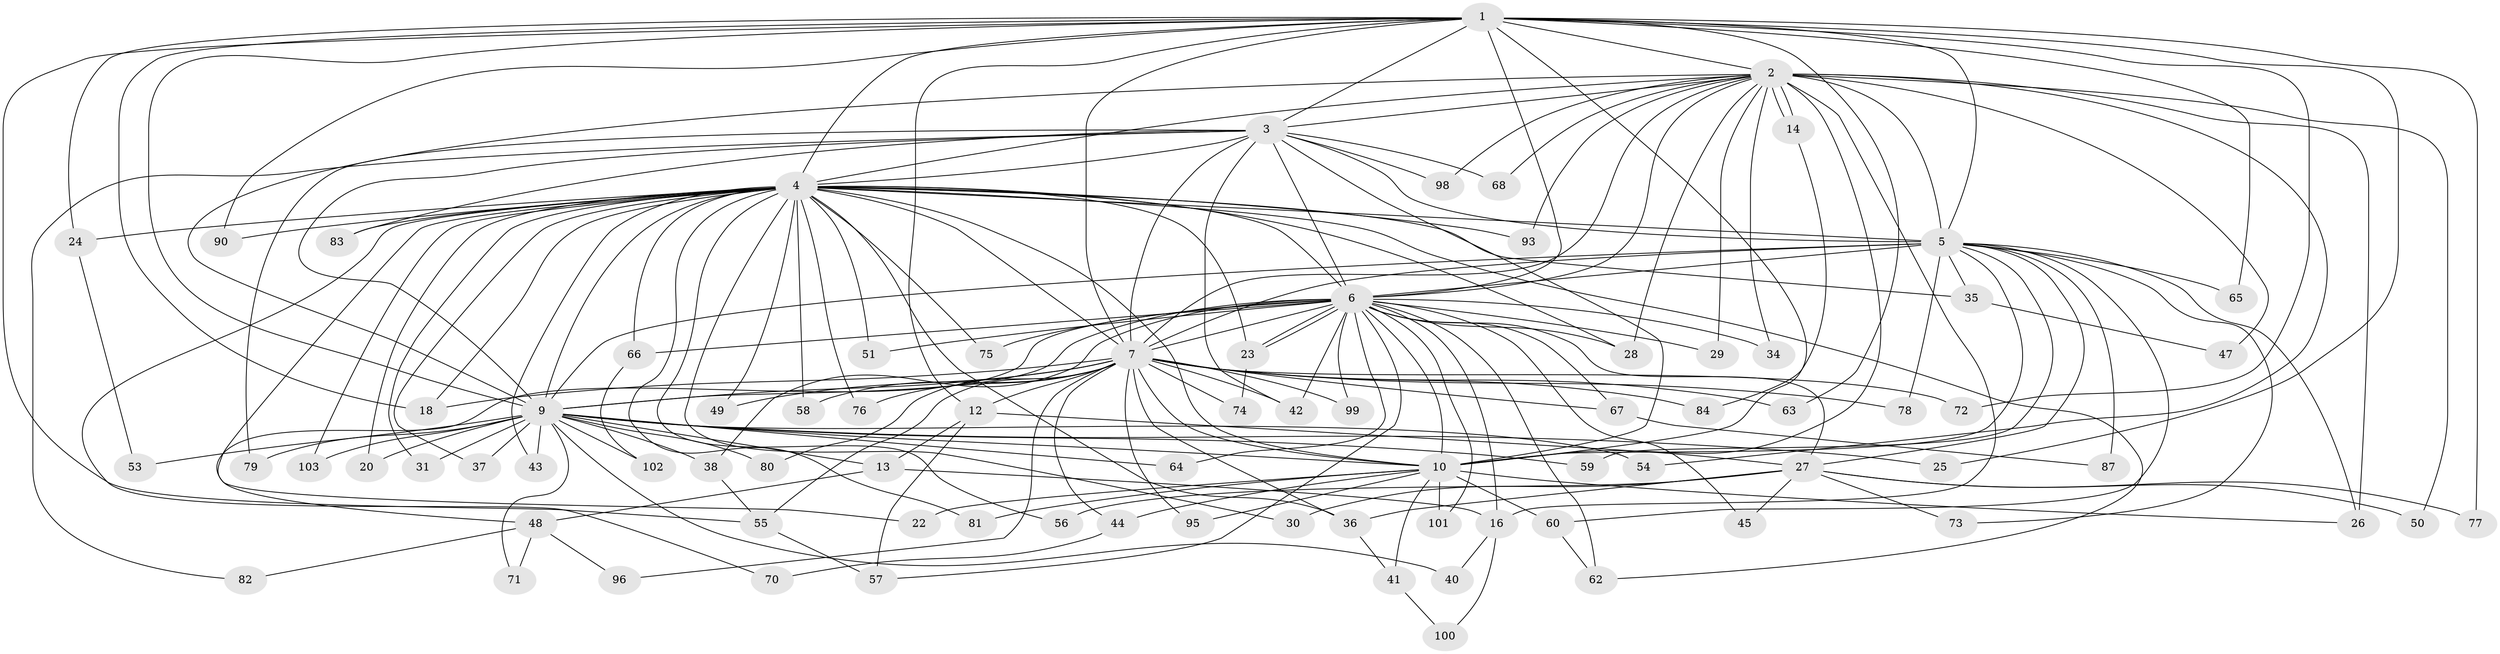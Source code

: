 // Generated by graph-tools (version 1.1) at 2025/23/03/03/25 07:23:36]
// undirected, 82 vertices, 193 edges
graph export_dot {
graph [start="1"]
  node [color=gray90,style=filled];
  1 [super="+85"];
  2 [super="+52"];
  3 [super="+15"];
  4 [super="+11"];
  5 [super="+8"];
  6 [super="+97"];
  7 [super="+17"];
  9 [super="+32"];
  10 [super="+21"];
  12;
  13 [super="+39"];
  14;
  16 [super="+89"];
  18 [super="+19"];
  20;
  22;
  23 [super="+91"];
  24;
  25;
  26 [super="+46"];
  27 [super="+69"];
  28 [super="+33"];
  29;
  30;
  31;
  34;
  35;
  36 [super="+92"];
  37;
  38;
  40;
  41;
  42 [super="+94"];
  43;
  44;
  45;
  47;
  48;
  49;
  50;
  51;
  53;
  54;
  55 [super="+61"];
  56;
  57 [super="+88"];
  58;
  59;
  60;
  62 [super="+86"];
  63;
  64;
  65;
  66;
  67;
  68;
  70;
  71;
  72;
  73;
  74;
  75;
  76;
  77;
  78;
  79;
  80;
  81;
  82;
  83;
  84;
  87;
  90;
  93;
  95;
  96;
  98;
  99;
  100;
  101;
  102;
  103;
  1 -- 2;
  1 -- 3;
  1 -- 4;
  1 -- 5 [weight=2];
  1 -- 6 [weight=2];
  1 -- 7;
  1 -- 9;
  1 -- 10;
  1 -- 12;
  1 -- 24;
  1 -- 25;
  1 -- 55;
  1 -- 63;
  1 -- 65;
  1 -- 72;
  1 -- 77;
  1 -- 90;
  1 -- 18;
  2 -- 3;
  2 -- 4;
  2 -- 5 [weight=3];
  2 -- 6;
  2 -- 7;
  2 -- 9;
  2 -- 10;
  2 -- 14;
  2 -- 14;
  2 -- 16 [weight=2];
  2 -- 26;
  2 -- 28;
  2 -- 29;
  2 -- 34;
  2 -- 47;
  2 -- 50;
  2 -- 54;
  2 -- 68;
  2 -- 93;
  2 -- 98;
  3 -- 4 [weight=2];
  3 -- 5 [weight=2];
  3 -- 6;
  3 -- 7;
  3 -- 9;
  3 -- 10;
  3 -- 68;
  3 -- 79;
  3 -- 82;
  3 -- 83;
  3 -- 98;
  3 -- 42;
  4 -- 5 [weight=3];
  4 -- 6;
  4 -- 7;
  4 -- 9;
  4 -- 10;
  4 -- 18;
  4 -- 20;
  4 -- 22;
  4 -- 24;
  4 -- 30;
  4 -- 31;
  4 -- 35;
  4 -- 37;
  4 -- 43;
  4 -- 49;
  4 -- 51;
  4 -- 56;
  4 -- 58;
  4 -- 62;
  4 -- 66;
  4 -- 70;
  4 -- 75;
  4 -- 76;
  4 -- 81;
  4 -- 83;
  4 -- 90;
  4 -- 93;
  4 -- 103;
  4 -- 36;
  4 -- 28;
  4 -- 23;
  5 -- 6 [weight=2];
  5 -- 7 [weight=2];
  5 -- 9 [weight=3];
  5 -- 10 [weight=3];
  5 -- 26;
  5 -- 59;
  5 -- 73;
  5 -- 78;
  5 -- 87;
  5 -- 65;
  5 -- 35;
  5 -- 60;
  5 -- 27;
  6 -- 7 [weight=2];
  6 -- 9;
  6 -- 10;
  6 -- 16;
  6 -- 23;
  6 -- 23;
  6 -- 27;
  6 -- 28;
  6 -- 29;
  6 -- 34;
  6 -- 38;
  6 -- 42;
  6 -- 45;
  6 -- 48;
  6 -- 51;
  6 -- 57;
  6 -- 62;
  6 -- 64;
  6 -- 66;
  6 -- 67;
  6 -- 75;
  6 -- 99;
  6 -- 101;
  7 -- 9;
  7 -- 10;
  7 -- 12;
  7 -- 18;
  7 -- 36;
  7 -- 42;
  7 -- 44;
  7 -- 49;
  7 -- 58;
  7 -- 63;
  7 -- 72;
  7 -- 76;
  7 -- 78;
  7 -- 80;
  7 -- 95;
  7 -- 96;
  7 -- 99;
  7 -- 74;
  7 -- 67;
  7 -- 84;
  7 -- 55;
  9 -- 10;
  9 -- 13;
  9 -- 20;
  9 -- 25;
  9 -- 31;
  9 -- 38;
  9 -- 40;
  9 -- 43;
  9 -- 53;
  9 -- 54;
  9 -- 59;
  9 -- 64;
  9 -- 71;
  9 -- 79;
  9 -- 80;
  9 -- 102;
  9 -- 103;
  9 -- 37;
  10 -- 22;
  10 -- 44;
  10 -- 60;
  10 -- 81;
  10 -- 95;
  10 -- 101;
  10 -- 41;
  10 -- 26;
  12 -- 13;
  12 -- 27;
  12 -- 57;
  13 -- 48;
  13 -- 16;
  14 -- 84;
  16 -- 40;
  16 -- 100;
  23 -- 74;
  24 -- 53;
  27 -- 30;
  27 -- 36;
  27 -- 45;
  27 -- 50;
  27 -- 56;
  27 -- 73;
  27 -- 77;
  35 -- 47;
  36 -- 41;
  38 -- 55;
  41 -- 100;
  44 -- 70;
  48 -- 71;
  48 -- 82;
  48 -- 96;
  55 -- 57;
  60 -- 62;
  66 -- 102;
  67 -- 87;
}
